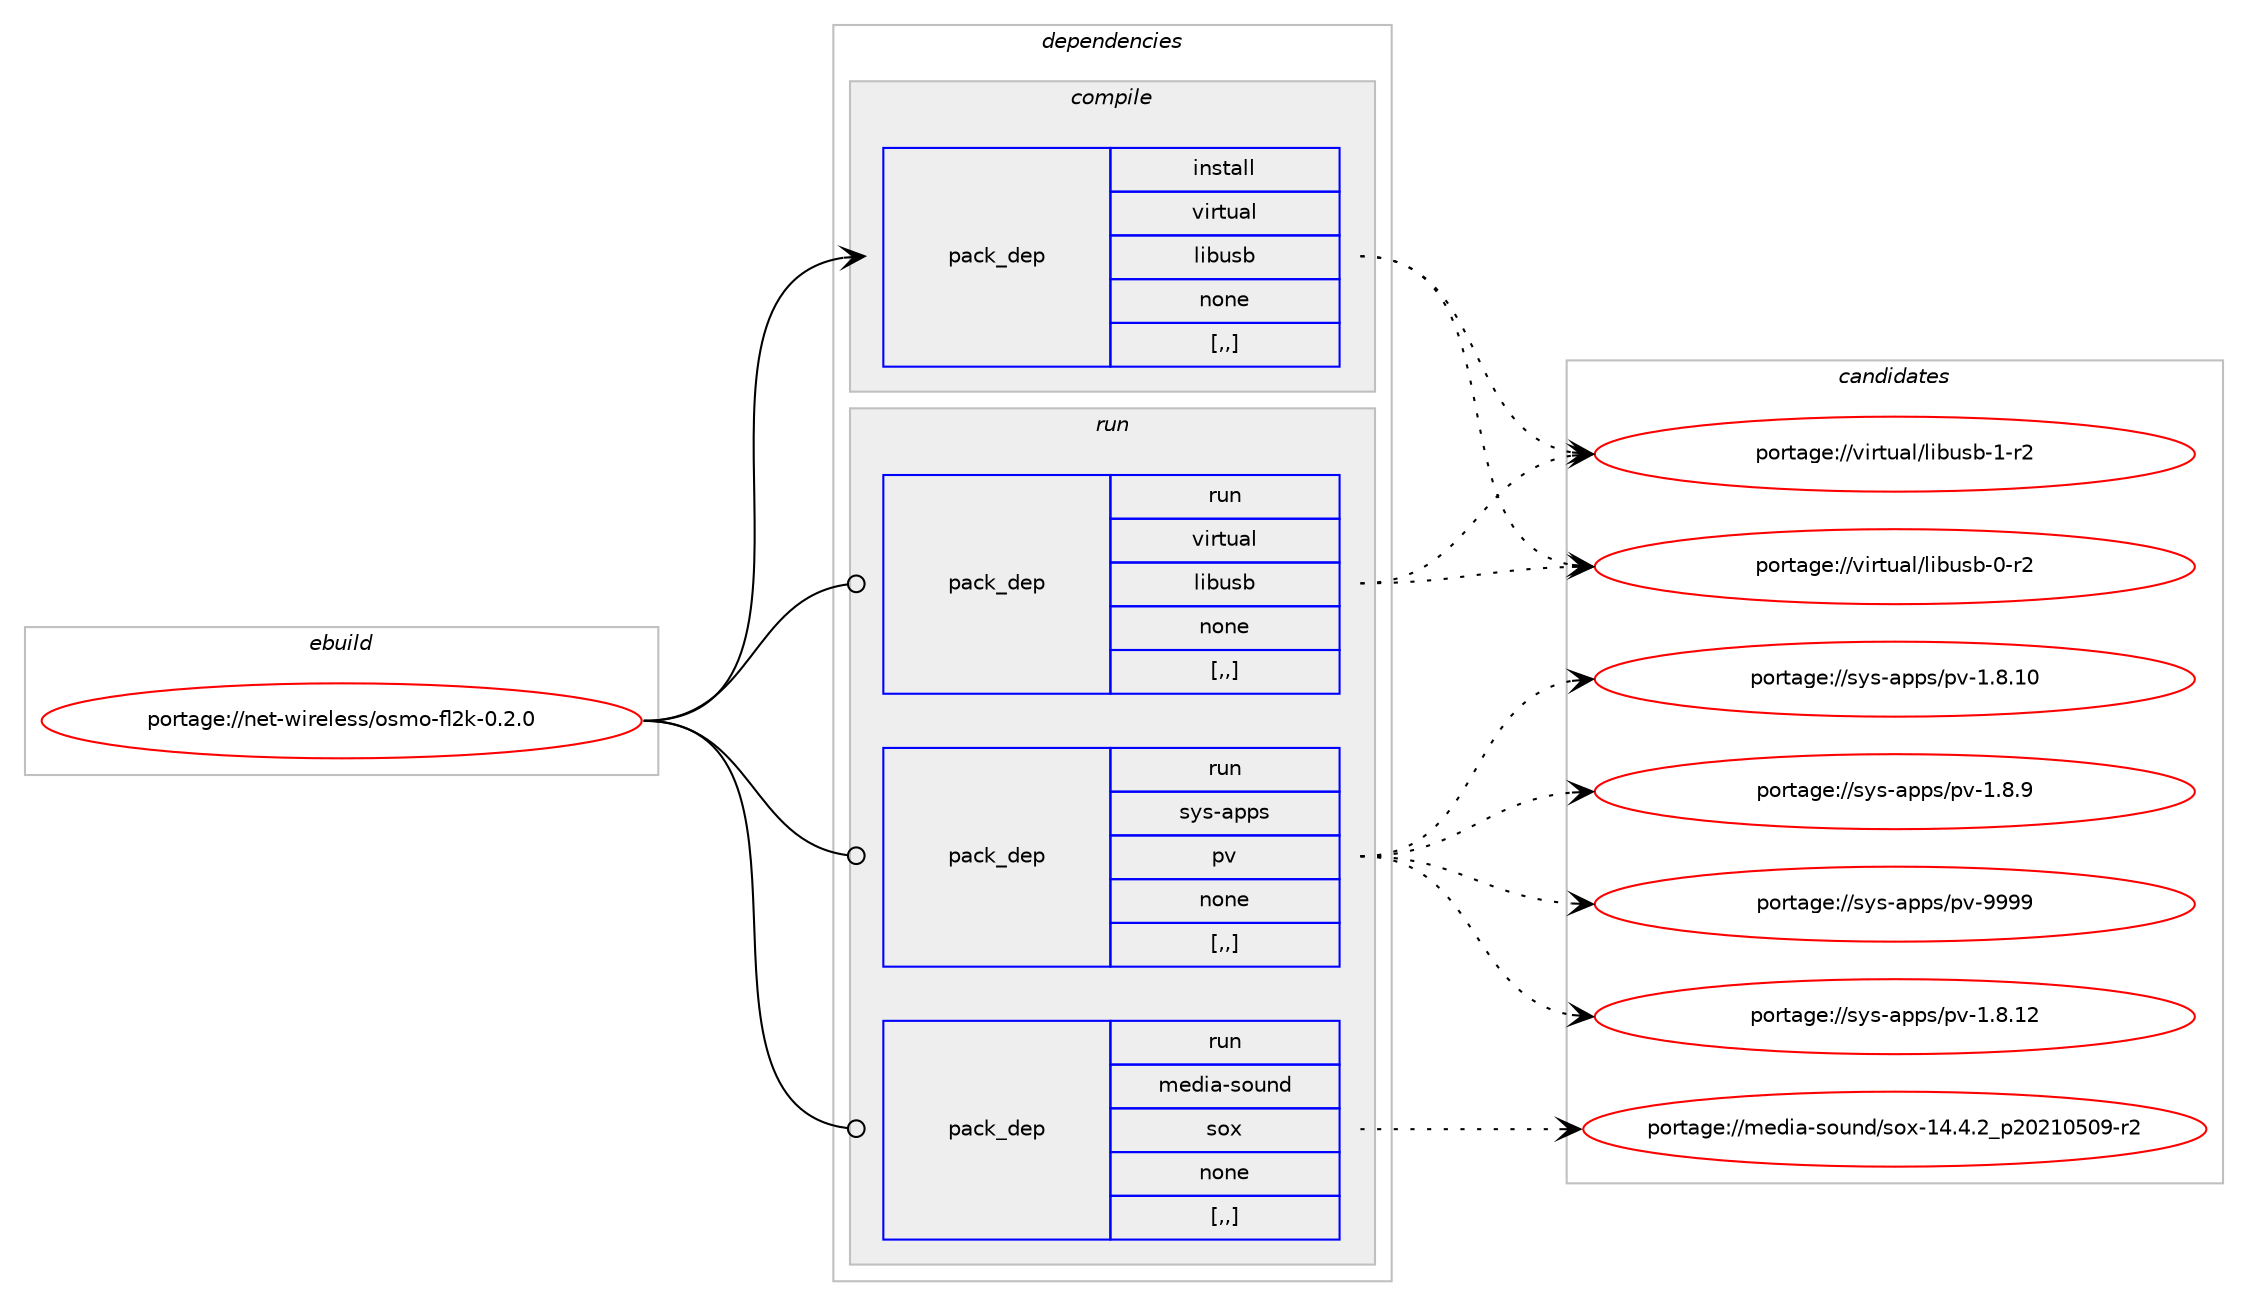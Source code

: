 digraph prolog {

# *************
# Graph options
# *************

newrank=true;
concentrate=true;
compound=true;
graph [rankdir=LR,fontname=Helvetica,fontsize=10,ranksep=1.5];#, ranksep=2.5, nodesep=0.2];
edge  [arrowhead=vee];
node  [fontname=Helvetica,fontsize=10];

# **********
# The ebuild
# **********

subgraph cluster_leftcol {
color=gray;
label=<<i>ebuild</i>>;
id [label="portage://net-wireless/osmo-fl2k-0.2.0", color=red, width=4, href="../net-wireless/osmo-fl2k-0.2.0.svg"];
}

# ****************
# The dependencies
# ****************

subgraph cluster_midcol {
color=gray;
label=<<i>dependencies</i>>;
subgraph cluster_compile {
fillcolor="#eeeeee";
style=filled;
label=<<i>compile</i>>;
subgraph pack283741 {
dependency389833 [label=<<TABLE BORDER="0" CELLBORDER="1" CELLSPACING="0" CELLPADDING="4" WIDTH="220"><TR><TD ROWSPAN="6" CELLPADDING="30">pack_dep</TD></TR><TR><TD WIDTH="110">install</TD></TR><TR><TD>virtual</TD></TR><TR><TD>libusb</TD></TR><TR><TD>none</TD></TR><TR><TD>[,,]</TD></TR></TABLE>>, shape=none, color=blue];
}
id:e -> dependency389833:w [weight=20,style="solid",arrowhead="vee"];
}
subgraph cluster_compileandrun {
fillcolor="#eeeeee";
style=filled;
label=<<i>compile and run</i>>;
}
subgraph cluster_run {
fillcolor="#eeeeee";
style=filled;
label=<<i>run</i>>;
subgraph pack283742 {
dependency389834 [label=<<TABLE BORDER="0" CELLBORDER="1" CELLSPACING="0" CELLPADDING="4" WIDTH="220"><TR><TD ROWSPAN="6" CELLPADDING="30">pack_dep</TD></TR><TR><TD WIDTH="110">run</TD></TR><TR><TD>media-sound</TD></TR><TR><TD>sox</TD></TR><TR><TD>none</TD></TR><TR><TD>[,,]</TD></TR></TABLE>>, shape=none, color=blue];
}
id:e -> dependency389834:w [weight=20,style="solid",arrowhead="odot"];
subgraph pack283743 {
dependency389835 [label=<<TABLE BORDER="0" CELLBORDER="1" CELLSPACING="0" CELLPADDING="4" WIDTH="220"><TR><TD ROWSPAN="6" CELLPADDING="30">pack_dep</TD></TR><TR><TD WIDTH="110">run</TD></TR><TR><TD>sys-apps</TD></TR><TR><TD>pv</TD></TR><TR><TD>none</TD></TR><TR><TD>[,,]</TD></TR></TABLE>>, shape=none, color=blue];
}
id:e -> dependency389835:w [weight=20,style="solid",arrowhead="odot"];
subgraph pack283744 {
dependency389836 [label=<<TABLE BORDER="0" CELLBORDER="1" CELLSPACING="0" CELLPADDING="4" WIDTH="220"><TR><TD ROWSPAN="6" CELLPADDING="30">pack_dep</TD></TR><TR><TD WIDTH="110">run</TD></TR><TR><TD>virtual</TD></TR><TR><TD>libusb</TD></TR><TR><TD>none</TD></TR><TR><TD>[,,]</TD></TR></TABLE>>, shape=none, color=blue];
}
id:e -> dependency389836:w [weight=20,style="solid",arrowhead="odot"];
}
}

# **************
# The candidates
# **************

subgraph cluster_choices {
rank=same;
color=gray;
label=<<i>candidates</i>>;

subgraph choice283741 {
color=black;
nodesep=1;
choice1181051141161179710847108105981171159845494511450 [label="portage://virtual/libusb-1-r2", color=red, width=4,href="../virtual/libusb-1-r2.svg"];
choice1181051141161179710847108105981171159845484511450 [label="portage://virtual/libusb-0-r2", color=red, width=4,href="../virtual/libusb-0-r2.svg"];
dependency389833:e -> choice1181051141161179710847108105981171159845494511450:w [style=dotted,weight="100"];
dependency389833:e -> choice1181051141161179710847108105981171159845484511450:w [style=dotted,weight="100"];
}
subgraph choice283742 {
color=black;
nodesep=1;
choice109101100105974511511111711010047115111120454952465246509511250485049485348574511450 [label="portage://media-sound/sox-14.4.2_p20210509-r2", color=red, width=4,href="../media-sound/sox-14.4.2_p20210509-r2.svg"];
dependency389834:e -> choice109101100105974511511111711010047115111120454952465246509511250485049485348574511450:w [style=dotted,weight="100"];
}
subgraph choice283743 {
color=black;
nodesep=1;
choice1151211154597112112115471121184557575757 [label="portage://sys-apps/pv-9999", color=red, width=4,href="../sys-apps/pv-9999.svg"];
choice11512111545971121121154711211845494656464950 [label="portage://sys-apps/pv-1.8.12", color=red, width=4,href="../sys-apps/pv-1.8.12.svg"];
choice11512111545971121121154711211845494656464948 [label="portage://sys-apps/pv-1.8.10", color=red, width=4,href="../sys-apps/pv-1.8.10.svg"];
choice115121115459711211211547112118454946564657 [label="portage://sys-apps/pv-1.8.9", color=red, width=4,href="../sys-apps/pv-1.8.9.svg"];
dependency389835:e -> choice1151211154597112112115471121184557575757:w [style=dotted,weight="100"];
dependency389835:e -> choice11512111545971121121154711211845494656464950:w [style=dotted,weight="100"];
dependency389835:e -> choice11512111545971121121154711211845494656464948:w [style=dotted,weight="100"];
dependency389835:e -> choice115121115459711211211547112118454946564657:w [style=dotted,weight="100"];
}
subgraph choice283744 {
color=black;
nodesep=1;
choice1181051141161179710847108105981171159845494511450 [label="portage://virtual/libusb-1-r2", color=red, width=4,href="../virtual/libusb-1-r2.svg"];
choice1181051141161179710847108105981171159845484511450 [label="portage://virtual/libusb-0-r2", color=red, width=4,href="../virtual/libusb-0-r2.svg"];
dependency389836:e -> choice1181051141161179710847108105981171159845494511450:w [style=dotted,weight="100"];
dependency389836:e -> choice1181051141161179710847108105981171159845484511450:w [style=dotted,weight="100"];
}
}

}
